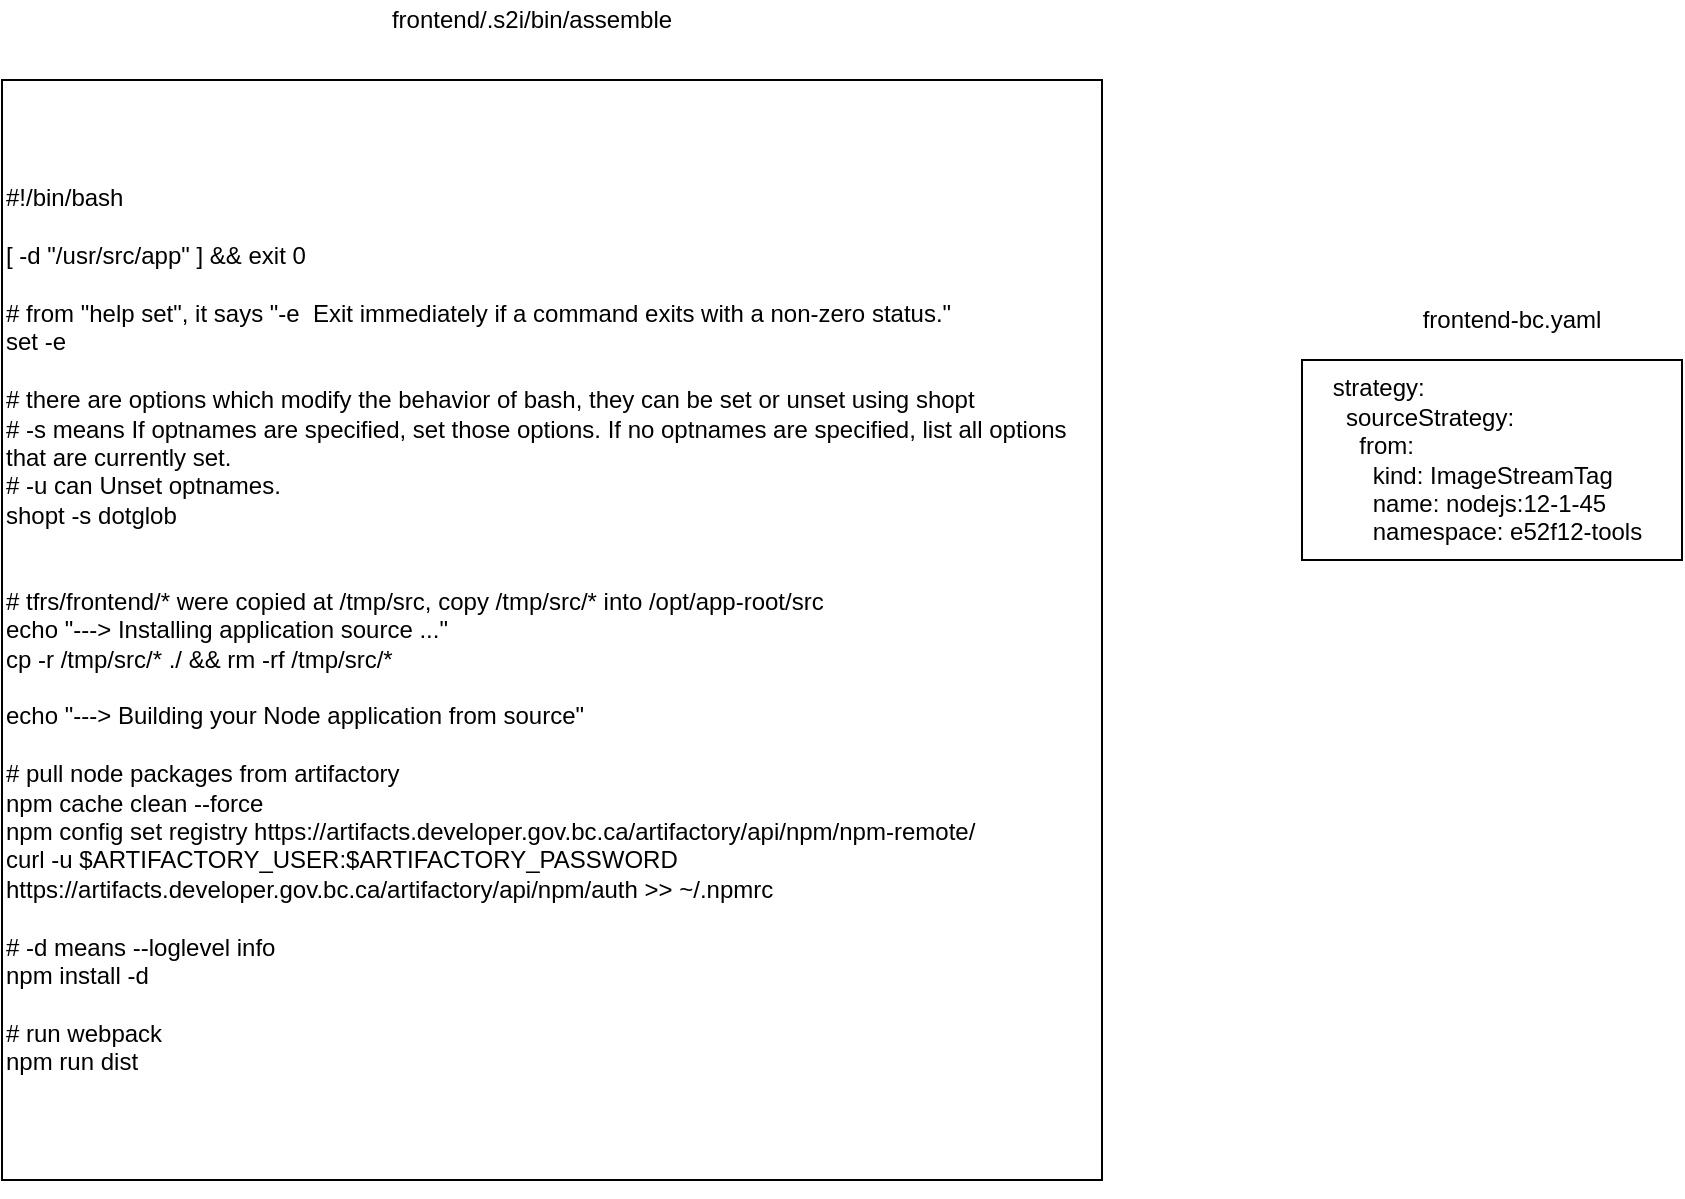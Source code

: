 <mxfile version="14.5.3" type="device"><diagram id="9xn8o6iOGixGTn0sa_kk" name="Page-1"><mxGraphModel dx="1877" dy="628" grid="1" gridSize="10" guides="1" tooltips="1" connect="1" arrows="1" fold="1" page="1" pageScale="1" pageWidth="850" pageHeight="1100" math="0" shadow="0"><root><mxCell id="0"/><mxCell id="1" parent="0"/><mxCell id="Y2G1sqwwMV7oKiVPimWs-1" value="&lt;div&gt;#!/bin/bash&lt;/div&gt;&lt;div&gt;&lt;br&gt;&lt;/div&gt;&lt;div&gt;[ -d &quot;/usr/src/app&quot; ] &amp;amp;&amp;amp; exit 0&lt;/div&gt;&lt;div&gt;&lt;br&gt;&lt;/div&gt;&lt;div&gt;# from &quot;help set&quot;, it says &quot;-e&amp;nbsp; Exit immediately if a command exits with a non-zero status.&quot;&lt;/div&gt;&lt;div&gt;set -e&lt;/div&gt;&lt;div&gt;&lt;br&gt;&lt;/div&gt;&lt;div&gt;# there are options which modify the behavior of bash, they can be set or unset using shopt&lt;/div&gt;&lt;div&gt;# -s means If optnames are specified, set those options. If no optnames are specified, list all options that are currently set.&lt;/div&gt;&lt;div&gt;# -u can Unset optnames.&lt;/div&gt;&lt;div&gt;shopt -s dotglob&lt;/div&gt;&lt;div&gt;&lt;br&gt;&lt;/div&gt;&lt;div&gt;&lt;br&gt;&lt;/div&gt;&lt;div&gt;# tfrs/frontend/* were copied at /tmp/src, copy /tmp/src/* into /opt/app-root/src&lt;/div&gt;&lt;div&gt;echo &quot;---&amp;gt; Installing application source ...&quot;&lt;/div&gt;&lt;div&gt;cp -r /tmp/src/* ./ &amp;amp;&amp;amp; rm -rf /tmp/src/*&lt;/div&gt;&lt;div&gt;&lt;br&gt;&lt;/div&gt;&lt;div&gt;echo &quot;---&amp;gt; Building your Node application from source&quot;&lt;/div&gt;&lt;div&gt;&lt;br&gt;&lt;/div&gt;&lt;div&gt;# pull node packages from artifactory&lt;/div&gt;&lt;div&gt;npm cache clean --force&lt;/div&gt;&lt;div&gt;npm config set registry https://artifacts.developer.gov.bc.ca/artifactory/api/npm/npm-remote/&lt;/div&gt;&lt;div&gt;curl -u $ARTIFACTORY_USER:$ARTIFACTORY_PASSWORD https://artifacts.developer.gov.bc.ca/artifactory/api/npm/auth &amp;gt;&amp;gt; ~/.npmrc&lt;/div&gt;&lt;div&gt;&lt;br&gt;&lt;/div&gt;&lt;div&gt;# -d means --loglevel info&lt;/div&gt;&lt;div&gt;npm install -d&lt;/div&gt;&lt;div&gt;&lt;br&gt;&lt;/div&gt;&lt;div&gt;# run webpack&lt;/div&gt;&lt;div&gt;npm run dist&lt;/div&gt;" style="whiteSpace=wrap;html=1;aspect=fixed;align=left;" parent="1" vertex="1"><mxGeometry x="-30" y="170" width="550" height="550" as="geometry"/></mxCell><mxCell id="Y2G1sqwwMV7oKiVPimWs-2" value="frontend/.s2i/bin/assemble" style="text;html=1;strokeColor=none;fillColor=none;align=center;verticalAlign=middle;whiteSpace=wrap;rounded=0;" parent="1" vertex="1"><mxGeometry x="170" y="130" width="130" height="20" as="geometry"/></mxCell><mxCell id="Y2G1sqwwMV7oKiVPimWs-3" value="&lt;div&gt;&amp;nbsp; &amp;nbsp; strategy:&lt;/div&gt;&lt;div&gt;&amp;nbsp; &amp;nbsp; &amp;nbsp; sourceStrategy:&lt;/div&gt;&lt;div&gt;&amp;nbsp; &amp;nbsp; &amp;nbsp; &amp;nbsp; from:&lt;/div&gt;&lt;div&gt;&amp;nbsp; &amp;nbsp; &amp;nbsp; &amp;nbsp; &amp;nbsp; kind: ImageStreamTag&lt;/div&gt;&lt;div&gt;&amp;nbsp; &amp;nbsp; &amp;nbsp; &amp;nbsp; &amp;nbsp; name: nodejs:12-1-45&lt;/div&gt;&lt;div&gt;&amp;nbsp; &amp;nbsp; &amp;nbsp; &amp;nbsp; &amp;nbsp; namespace: e52f12-tools&lt;/div&gt;" style="rounded=0;whiteSpace=wrap;html=1;align=left;" parent="1" vertex="1"><mxGeometry x="620" y="310" width="190" height="100" as="geometry"/></mxCell><mxCell id="Y2G1sqwwMV7oKiVPimWs-4" value="frontend-bc.yaml" style="text;html=1;strokeColor=none;fillColor=none;align=center;verticalAlign=middle;whiteSpace=wrap;rounded=0;" parent="1" vertex="1"><mxGeometry x="660" y="280" width="130" height="20" as="geometry"/></mxCell><mxCell id="QNif1yDXoWJ-IpskYG9P-1" style="edgeStyle=orthogonalEdgeStyle;rounded=0;orthogonalLoop=1;jettySize=auto;html=1;exitX=0.5;exitY=1;exitDx=0;exitDy=0;" edge="1" parent="1" source="Y2G1sqwwMV7oKiVPimWs-1" target="Y2G1sqwwMV7oKiVPimWs-1"><mxGeometry relative="1" as="geometry"/></mxCell></root></mxGraphModel></diagram></mxfile>